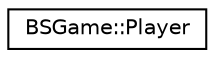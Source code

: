 digraph "Graphical Class Hierarchy"
{
 // LATEX_PDF_SIZE
  edge [fontname="Helvetica",fontsize="10",labelfontname="Helvetica",labelfontsize="10"];
  node [fontname="Helvetica",fontsize="10",shape=record];
  rankdir="LR";
  Node0 [label="BSGame::Player",height=0.2,width=0.4,color="black", fillcolor="white", style="filled",URL="$class_b_s_game_1_1_player.html",tooltip=" "];
}
